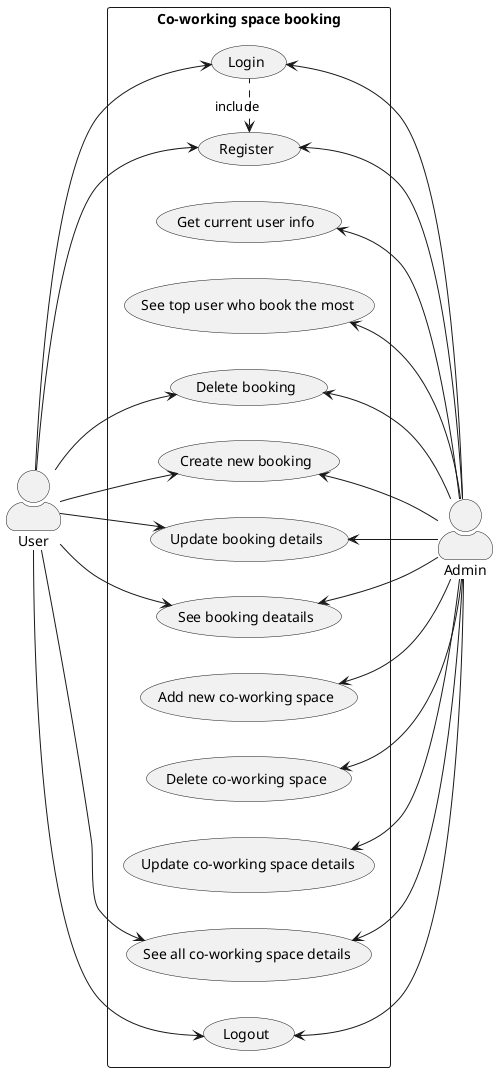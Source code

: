 @startuml Case Diagram
skinparam actorStyle awesome
left to right direction
actor "User" as fc
actor "Admin" as ad
rectangle "Co-working space booking" {
  usecase "Register" as UC1
  usecase "Login" as UC2
  usecase "Logout" as UC3
  usecase "See all co-working space details" as UC5
  usecase "Update co-working space details" as UC6
  usecase "Delete co-working space" as UC7
  usecase "Add new co-working space" as UC8
  usecase "See booking deatails" as UC9
  usecase "Update booking details" as UC10
  usecase "Create new booking" as UC11
  usecase "Delete booking" as UC12
  usecase "See top user who book the most" as UC13
  usecase "Get current user info" as UC14
}
UC1 <. UC2 : include
' UC2 <. UC3 : include
' UC2 <. UC5 : include
' UC2 <. UC6 : include
' UC2 <. UC7 : include
' UC2 <. UC8 : include
' UC2 <. UC9 : include
' UC2 <. UC10 : include
' UC2 <. UC11 : include
' UC2 <. UC12 : include
' UC2 <. UC13 : include

ad -up-> UC1
ad -up-> UC2
ad -up-> UC3
ad -up-> UC5
ad -up-> UC6
ad -up-> UC7
ad -up-> UC8
ad -up-> UC9
ad -up-> UC10
ad -up-> UC11
ad -up-> UC12
ad -up-> UC13
ad -up-> UC14

fc --> UC1
fc --> UC2
fc --> UC3
fc --> UC5
fc --> UC9
fc --> UC10
fc --> UC12
fc --> UC11

@enduml

